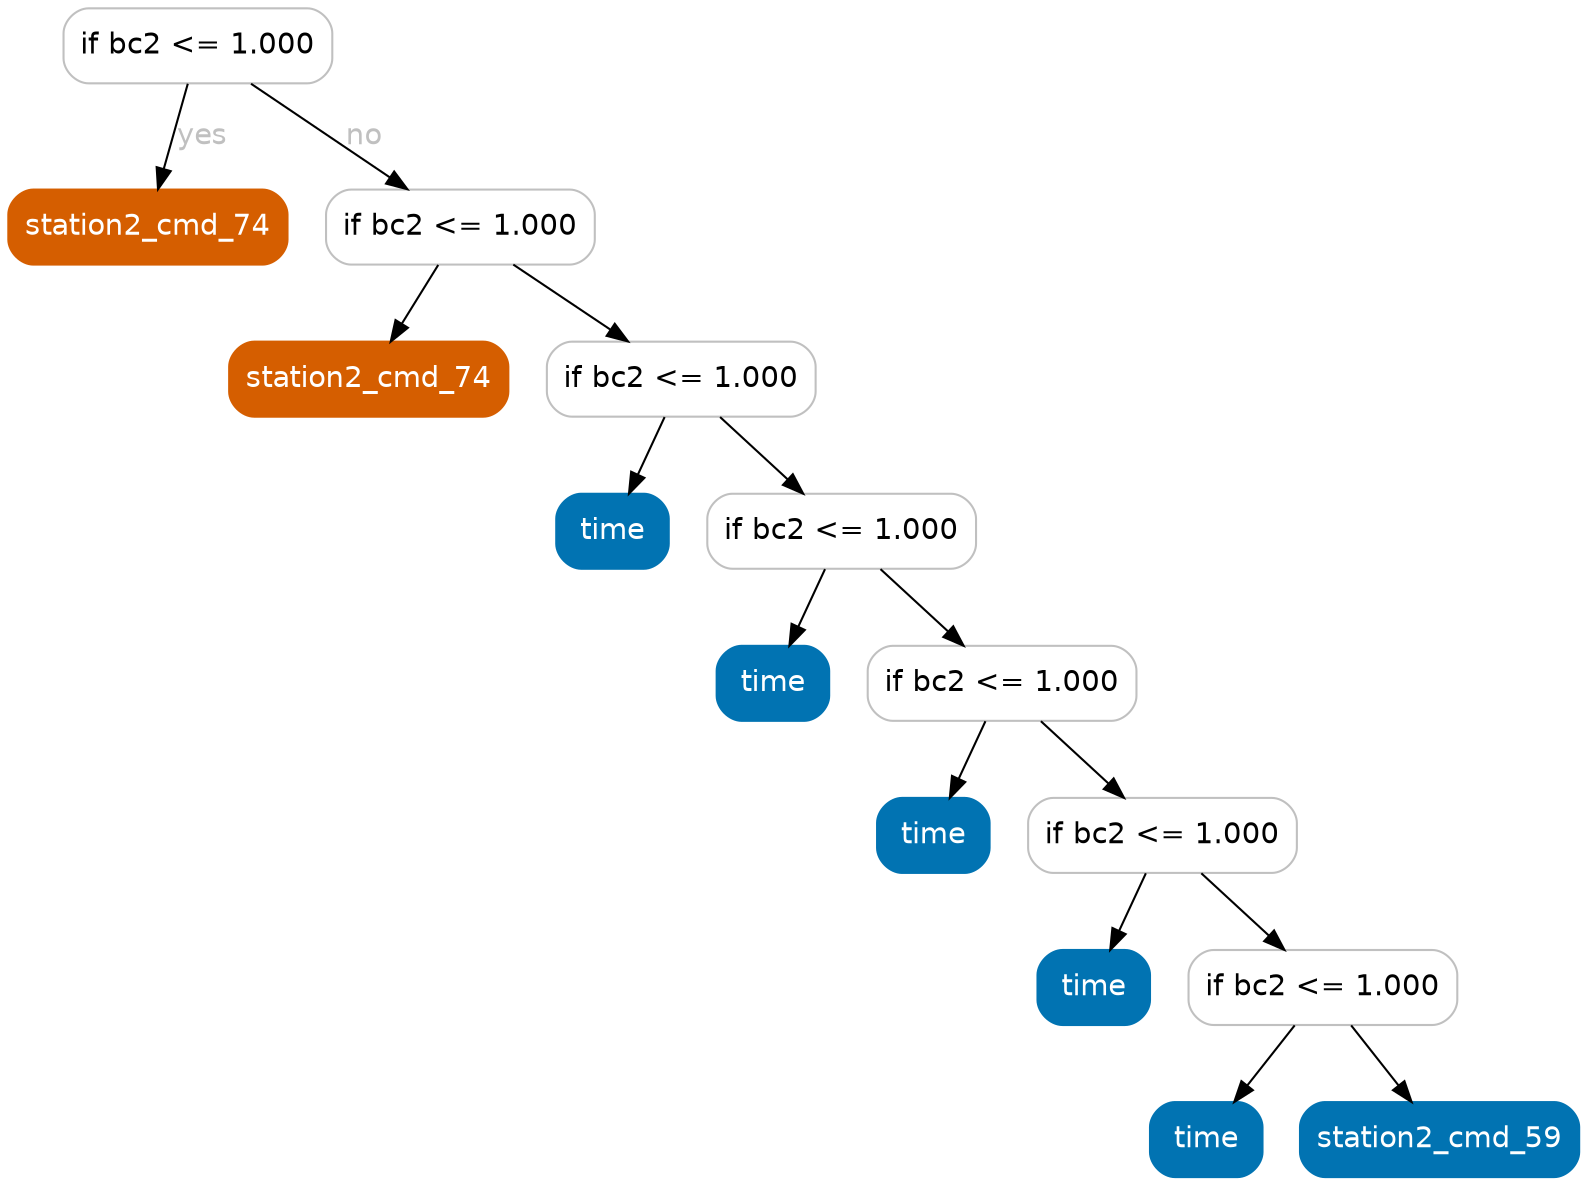 digraph Tree {
	graph [bb="0,0,754,561"];
	node [color=gray,
		fillcolor=white,
		fontname=helvetica,
		label="\N",
		shape=box,
		style="filled, rounded"
	];
	edge [fontname=helvetica];
	0	[height=0.5,
		label="if bc2 <= 1.000",
		pos="91,543",
		width=1.7917];
	1	[color="#d55e00",
		fillcolor="#d55e00",
		fontcolor=white,
		height=0.5,
		label=station2_cmd_74,
		pos="67,456",
		width=1.8611];
	0 -> 1	[fontcolor=gray,
		label=yes,
		lp="93.5,499.5",
		pos="e,71.85,474.18 86.143,524.8 82.825,513.05 78.361,497.24 74.579,483.84"];
	2	[height=0.5,
		label="if bc2 <= 1.000",
		pos="217,456",
		width=1.7917];
	0 -> 2	[fontcolor=gray,
		label=no,
		lp="171,499.5",
		pos="e,191.54,474.18 116.5,524.8 135.71,511.84 162.24,493.94 183.22,479.79"];
	3	[color="#d55e00",
		fillcolor="#d55e00",
		fontcolor=white,
		height=0.5,
		label=station2_cmd_74,
		pos="173,383",
		width=1.8611];
	2 -> 3	[fontcolor=gray,
		pos="e,183.55,401.03 206.35,437.81 201.11,429.35 194.68,418.98 188.87,409.61"];
	4	[height=0.5,
		label="if bc2 <= 1.000",
		pos="323,383",
		width=1.7917];
	2 -> 4	[fontcolor=gray,
		pos="e,297.45,401.11 242.39,437.99 256.32,428.67 273.77,416.97 288.87,406.86"];
	5	[color="#0173b2",
		fillcolor="#0173b2",
		fontcolor=white,
		height=0.5,
		label=time,
		pos="290,310",
		width=0.75];
	4 -> 5	[fontcolor=gray,
		pos="e,297.91,328.03 315.01,364.81 311.16,356.53 306.46,346.41 302.17,337.19"];
	6	[height=0.5,
		label="if bc2 <= 1.000",
		pos="400,310",
		width=1.7917];
	4 -> 6	[fontcolor=gray,
		pos="e,381.53,328.03 341.64,364.81 351.38,355.83 363.46,344.69 374.1,334.89"];
	7	[color="#0173b2",
		fillcolor="#0173b2",
		fontcolor=white,
		height=0.5,
		label=time,
		pos="367,237",
		width=0.75];
	6 -> 7	[fontcolor=gray,
		pos="e,374.91,255.03 392.01,291.81 388.16,283.53 383.46,273.41 379.17,264.19"];
	8	[height=0.5,
		label="if bc2 <= 1.000",
		pos="477,237",
		width=1.7917];
	6 -> 8	[fontcolor=gray,
		pos="e,458.53,255.03 418.64,291.81 428.38,282.83 440.46,271.69 451.1,261.89"];
	9	[color="#0173b2",
		fillcolor="#0173b2",
		fontcolor=white,
		height=0.5,
		label=time,
		pos="444,164",
		width=0.75];
	8 -> 9	[fontcolor=gray,
		pos="e,451.91,182.03 469.01,218.81 465.16,210.53 460.46,200.41 456.17,191.19"];
	10	[height=0.5,
		label="if bc2 <= 1.000",
		pos="554,164",
		width=1.7917];
	8 -> 10	[fontcolor=gray,
		pos="e,535.53,182.03 495.64,218.81 505.38,209.83 517.46,198.69 528.1,188.89"];
	11	[color="#0173b2",
		fillcolor="#0173b2",
		fontcolor=white,
		height=0.5,
		label=time,
		pos="521,91",
		width=0.75];
	10 -> 11	[fontcolor=gray,
		pos="e,528.91,109.03 546.01,145.81 542.16,137.53 537.46,127.41 533.17,118.19"];
	12	[height=0.5,
		label="if bc2 <= 1.000",
		pos="631,91",
		width=1.7917];
	10 -> 12	[fontcolor=gray,
		pos="e,612.53,109.03 572.64,145.81 582.38,136.83 594.46,125.69 605.1,115.89"];
	13	[color="#0173b2",
		fillcolor="#0173b2",
		fontcolor=white,
		height=0.5,
		label=time,
		pos="575,18",
		width=0.75];
	12 -> 13	[fontcolor=gray,
		pos="e,588.43,36.029 617.44,72.813 610.63,64.179 602.25,53.555 594.75,44.034"];
	14	[color="#0173b2",
		fillcolor="#0173b2",
		fontcolor=white,
		height=0.5,
		label=station2_cmd_59,
		pos="687,18",
		width=1.8611];
	12 -> 14	[fontcolor=gray,
		pos="e,673.57,36.029 644.56,72.813 651.37,64.179 659.75,53.555 667.25,44.034"];
}
